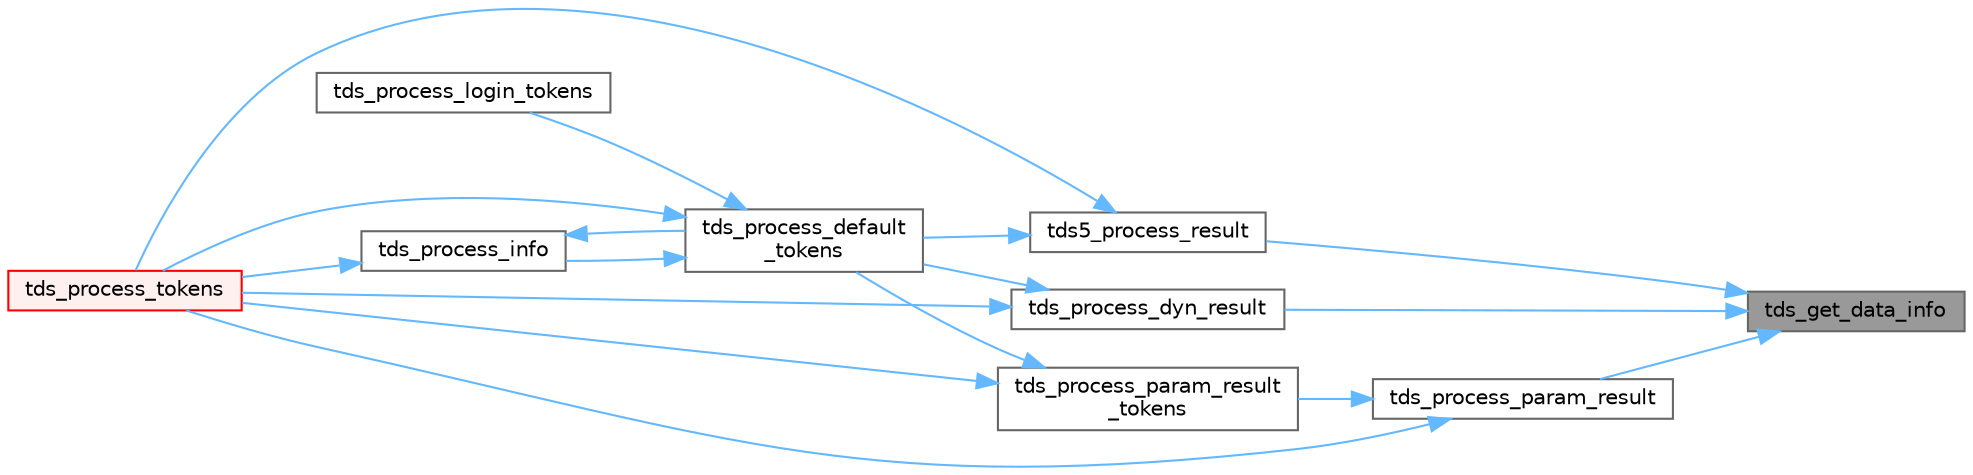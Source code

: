 digraph "tds_get_data_info"
{
 // LATEX_PDF_SIZE
  bgcolor="transparent";
  edge [fontname=Helvetica,fontsize=10,labelfontname=Helvetica,labelfontsize=10];
  node [fontname=Helvetica,fontsize=10,shape=box,height=0.2,width=0.4];
  rankdir="RL";
  Node1 [id="Node000001",label="tds_get_data_info",height=0.2,width=0.4,color="gray40", fillcolor="grey60", style="filled", fontcolor="black",tooltip="Reads data metadata from wire."];
  Node1 -> Node2 [id="edge1_Node000001_Node000002",dir="back",color="steelblue1",style="solid",tooltip=" "];
  Node2 [id="Node000002",label="tds5_process_result",height=0.2,width=0.4,color="grey40", fillcolor="white", style="filled",URL="$a00592.html#ga547b2f48659f77a69aa802d861ac827d",tooltip="tds5_process_result() is the TDS 5.0 result set processing routine."];
  Node2 -> Node3 [id="edge2_Node000002_Node000003",dir="back",color="steelblue1",style="solid",tooltip=" "];
  Node3 [id="Node000003",label="tds_process_default\l_tokens",height=0.2,width=0.4,color="grey40", fillcolor="white", style="filled",URL="$a00592.html#ga39453d084f3f780ac4602d4abf2839f7",tooltip="tds_process_default_tokens() is a catch all function that is called to process tokens not known to ot..."];
  Node3 -> Node4 [id="edge3_Node000003_Node000004",dir="back",color="steelblue1",style="solid",tooltip=" "];
  Node4 [id="Node000004",label="tds_process_info",height=0.2,width=0.4,color="grey40", fillcolor="white", style="filled",URL="$a00592.html#ga65a2316369529731732f200c190d05d6",tooltip="tds_process_info() is called for INFO, ERR, or EED tokens and is responsible for calling the CLI's me..."];
  Node4 -> Node3 [id="edge4_Node000004_Node000003",dir="back",color="steelblue1",style="solid",tooltip=" "];
  Node4 -> Node5 [id="edge5_Node000004_Node000005",dir="back",color="steelblue1",style="solid",tooltip=" "];
  Node5 [id="Node000005",label="tds_process_tokens",height=0.2,width=0.4,color="red", fillcolor="#FFF0F0", style="filled",URL="$a00592.html#gabfc9de1d1fe718818caf63a4be4035a6",tooltip="process all streams."];
  Node3 -> Node35 [id="edge6_Node000003_Node000035",dir="back",color="steelblue1",style="solid",tooltip=" "];
  Node35 [id="Node000035",label="tds_process_login_tokens",height=0.2,width=0.4,color="grey40", fillcolor="white", style="filled",URL="$a00592.html#ga93945b42d45ee28ae1296b35a1c1e9bb",tooltip="tds_process_login_tokens() is called after sending the login packet to the server."];
  Node3 -> Node5 [id="edge7_Node000003_Node000005",dir="back",color="steelblue1",style="solid",tooltip=" "];
  Node2 -> Node5 [id="edge8_Node000002_Node000005",dir="back",color="steelblue1",style="solid",tooltip=" "];
  Node1 -> Node36 [id="edge9_Node000001_Node000036",dir="back",color="steelblue1",style="solid",tooltip=" "];
  Node36 [id="Node000036",label="tds_process_dyn_result",height=0.2,width=0.4,color="grey40", fillcolor="white", style="filled",URL="$a00592.html#ga416cf119c1d4a0fca27dc5b50c261358",tooltip="Process results from dynamic."];
  Node36 -> Node3 [id="edge10_Node000036_Node000003",dir="back",color="steelblue1",style="solid",tooltip=" "];
  Node36 -> Node5 [id="edge11_Node000036_Node000005",dir="back",color="steelblue1",style="solid",tooltip=" "];
  Node1 -> Node37 [id="edge12_Node000001_Node000037",dir="back",color="steelblue1",style="solid",tooltip=" "];
  Node37 [id="Node000037",label="tds_process_param_result",height=0.2,width=0.4,color="grey40", fillcolor="white", style="filled",URL="$a00592.html#gacb3354443bcefe7a500a500a4904cc05",tooltip="process output parameters of a stored procedure."];
  Node37 -> Node38 [id="edge13_Node000037_Node000038",dir="back",color="steelblue1",style="solid",tooltip=" "];
  Node38 [id="Node000038",label="tds_process_param_result\l_tokens",height=0.2,width=0.4,color="grey40", fillcolor="white", style="filled",URL="$a00592.html#ga9fdef8228d29cab7fa9098f07fa73fba",tooltip="Process parameters from networks."];
  Node38 -> Node3 [id="edge14_Node000038_Node000003",dir="back",color="steelblue1",style="solid",tooltip=" "];
  Node38 -> Node5 [id="edge15_Node000038_Node000005",dir="back",color="steelblue1",style="solid",tooltip=" "];
  Node37 -> Node5 [id="edge16_Node000037_Node000005",dir="back",color="steelblue1",style="solid",tooltip=" "];
}
